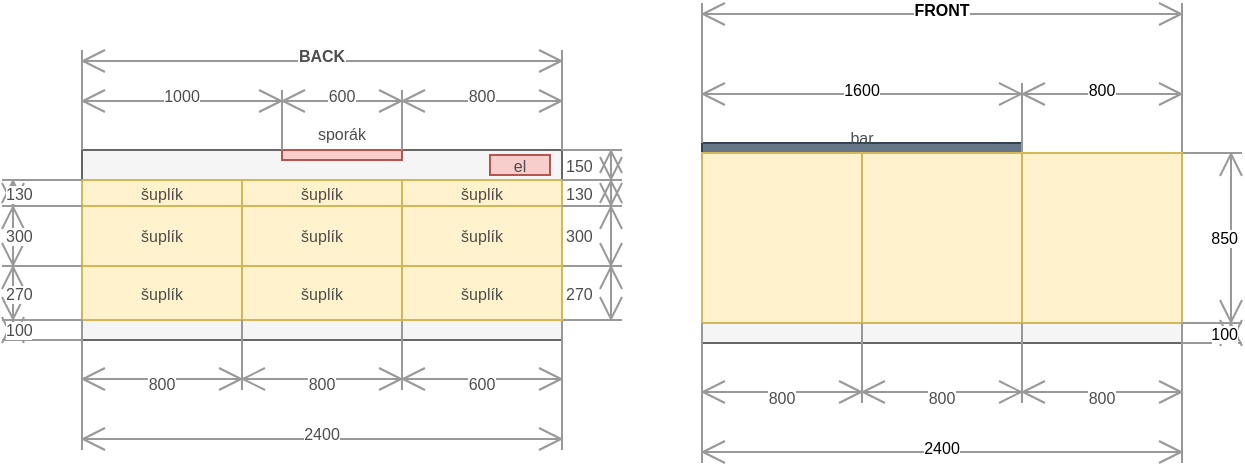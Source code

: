 <mxfile version="20.3.0" type="device"><diagram id="vtQquzI4iVmjjQQ1tL-T" name="Page-1"><mxGraphModel dx="1173" dy="703" grid="1" gridSize="10" guides="1" tooltips="1" connect="1" arrows="1" fold="1" page="1" pageScale="1" pageWidth="1600" pageHeight="900" math="0" shadow="0"><root><mxCell id="0"/><mxCell id="1" parent="0"/><mxCell id="UfCG0hDbtGBy1N9PSkQ7-67" value="" style="rounded=0;whiteSpace=wrap;html=1;strokeColor=#666666;fillColor=#f5f5f5;fontColor=#4D4D4D;fontSize=8;" vertex="1" parent="1"><mxGeometry x="330" y="160" width="240" height="95" as="geometry"/></mxCell><mxCell id="2urZ8mg2sL26XIAETGLD-23" value="300" style="shape=dimension;direction=north;whiteSpace=wrap;html=1;align=left;points=[];verticalAlign=middle;labelBackgroundColor=#ffffff;strokeColor=#999999;fontSize=8;fontColor=#4D4D4D;" parent="1" vertex="1"><mxGeometry x="570" y="188" width="30" height="30" as="geometry"/></mxCell><mxCell id="2urZ8mg2sL26XIAETGLD-25" value="150" style="shape=dimension;direction=north;whiteSpace=wrap;html=1;align=left;points=[];verticalAlign=middle;labelBackgroundColor=#ffffff;strokeColor=#999999;fontSize=8;fontColor=#4D4D4D;" parent="1" vertex="1"><mxGeometry x="570" y="160" width="30" height="15" as="geometry"/></mxCell><mxCell id="2urZ8mg2sL26XIAETGLD-26" value="BACK" style="shape=dimension;direction=west;whiteSpace=wrap;html=1;align=center;points=[];verticalAlign=top;spacingTop=-8;labelBackgroundColor=#ffffff;strokeColor=#999999;fontStyle=1;fontSize=8;fontColor=#4D4D4D;" parent="1" vertex="1"><mxGeometry x="330" y="110" width="240" height="20" as="geometry"/></mxCell><mxCell id="2urZ8mg2sL26XIAETGLD-27" value="" style="rounded=0;whiteSpace=wrap;html=1;strokeColor=#666666;fillColor=#f5f5f5;fontColor=#333333;fontSize=8;" parent="1" vertex="1"><mxGeometry x="640" y="161.5" width="240" height="95" as="geometry"/></mxCell><mxCell id="2urZ8mg2sL26XIAETGLD-32" value="" style="rounded=0;whiteSpace=wrap;html=1;strokeColor=#666666;fillColor=#f5f5f5;fontColor=#333333;fontSize=8;" parent="1" vertex="1"><mxGeometry x="640" y="246.5" width="240" height="10" as="geometry"/></mxCell><mxCell id="2urZ8mg2sL26XIAETGLD-38" value="2400" style="shape=dimension;direction=east;whiteSpace=wrap;html=1;align=center;points=[];verticalAlign=bottom;spacingTop=-8;labelBackgroundColor=#ffffff;strokeColor=#999999;fontSize=8;" parent="1" vertex="1"><mxGeometry x="640" y="256.5" width="240" height="60" as="geometry"/></mxCell><mxCell id="2urZ8mg2sL26XIAETGLD-44" value="850" style="shape=dimension;direction=north;whiteSpace=wrap;html=1;align=right;points=[];verticalAlign=middle;labelBackgroundColor=#ffffff;strokeColor=#999999;fontSize=8;" parent="1" vertex="1"><mxGeometry x="880" y="161.5" width="30" height="85" as="geometry"/></mxCell><mxCell id="2urZ8mg2sL26XIAETGLD-46" value="FRONT" style="shape=dimension;direction=west;whiteSpace=wrap;html=1;align=center;points=[];verticalAlign=top;spacingTop=-8;labelBackgroundColor=#ffffff;strokeColor=#999999;fontStyle=1;fontSize=8;" parent="1" vertex="1"><mxGeometry x="640" y="86.5" width="240" height="40" as="geometry"/></mxCell><mxCell id="2urZ8mg2sL26XIAETGLD-48" value="&lt;font color=&quot;#4d4d4d&quot; style=&quot;font-size: 8px;&quot;&gt;bar&lt;/font&gt;" style="rounded=0;whiteSpace=wrap;html=1;fillColor=#647687;strokeColor=#314354;verticalAlign=bottom;fontColor=#ffffff;fontSize=8;" parent="1" vertex="1"><mxGeometry x="640" y="156.5" width="160" height="5" as="geometry"/></mxCell><mxCell id="2urZ8mg2sL26XIAETGLD-54" value="800" style="shape=dimension;direction=west;whiteSpace=wrap;html=1;align=center;points=[];verticalAlign=top;spacingTop=-8;labelBackgroundColor=#ffffff;strokeColor=#999999;fontSize=8;" parent="1" vertex="1"><mxGeometry x="800" y="126.5" width="80" height="40" as="geometry"/></mxCell><mxCell id="UfCG0hDbtGBy1N9PSkQ7-15" value="270" style="shape=dimension;direction=north;whiteSpace=wrap;html=1;align=left;points=[];verticalAlign=middle;labelBackgroundColor=#ffffff;strokeColor=#999999;fontSize=8;fontColor=#4D4D4D;" vertex="1" parent="1"><mxGeometry x="570" y="218" width="30" height="27" as="geometry"/></mxCell><mxCell id="UfCG0hDbtGBy1N9PSkQ7-20" value="" style="rounded=0;whiteSpace=wrap;html=1;fillColor=#fff2cc;strokeColor=#d6b656;fontSize=8;" vertex="1" parent="1"><mxGeometry x="800" y="161.5" width="80" height="85" as="geometry"/></mxCell><mxCell id="UfCG0hDbtGBy1N9PSkQ7-21" value="" style="rounded=0;whiteSpace=wrap;html=1;fillColor=#fff2cc;strokeColor=#d6b656;fontSize=8;" vertex="1" parent="1"><mxGeometry x="720" y="161.5" width="80" height="85" as="geometry"/></mxCell><mxCell id="UfCG0hDbtGBy1N9PSkQ7-22" value="" style="rounded=0;whiteSpace=wrap;html=1;fillColor=#fff2cc;strokeColor=#d6b656;fontSize=8;" vertex="1" parent="1"><mxGeometry x="640" y="161.5" width="80" height="85" as="geometry"/></mxCell><mxCell id="UfCG0hDbtGBy1N9PSkQ7-23" value="100" style="shape=dimension;direction=north;whiteSpace=wrap;html=1;align=right;points=[];verticalAlign=middle;labelBackgroundColor=#ffffff;strokeColor=#999999;fontSize=8;" vertex="1" parent="1"><mxGeometry x="880" y="246.5" width="30" height="10" as="geometry"/></mxCell><mxCell id="UfCG0hDbtGBy1N9PSkQ7-25" value="1600" style="shape=dimension;direction=west;whiteSpace=wrap;html=1;align=center;points=[];verticalAlign=top;spacingTop=-8;labelBackgroundColor=#ffffff;strokeColor=#999999;fontSize=8;" vertex="1" parent="1"><mxGeometry x="640" y="126.5" width="160" height="30" as="geometry"/></mxCell><mxCell id="UfCG0hDbtGBy1N9PSkQ7-59" value="800" style="shape=dimension;whiteSpace=wrap;html=1;align=center;points=[];verticalAlign=bottom;spacingBottom=-5;labelBackgroundColor=#ffffff;strokeColor=#999999;fontColor=#4D4D4D;fontSize=8;" vertex="1" parent="1"><mxGeometry x="640" y="246.5" width="80" height="40" as="geometry"/></mxCell><mxCell id="UfCG0hDbtGBy1N9PSkQ7-60" value="800" style="shape=dimension;whiteSpace=wrap;html=1;align=center;points=[];verticalAlign=bottom;spacingBottom=-5;labelBackgroundColor=#ffffff;strokeColor=#999999;fontColor=#4D4D4D;fontSize=8;" vertex="1" parent="1"><mxGeometry x="720" y="246.5" width="80" height="40" as="geometry"/></mxCell><mxCell id="UfCG0hDbtGBy1N9PSkQ7-61" value="800" style="shape=dimension;whiteSpace=wrap;html=1;align=center;points=[];verticalAlign=bottom;spacingBottom=-5;labelBackgroundColor=#ffffff;strokeColor=#999999;fontColor=#4D4D4D;fontSize=8;" vertex="1" parent="1"><mxGeometry x="800" y="246.5" width="80" height="40" as="geometry"/></mxCell><mxCell id="UfCG0hDbtGBy1N9PSkQ7-63" value="šuplík" style="rounded=0;whiteSpace=wrap;html=1;fillColor=#fff2cc;strokeColor=#d6b656;fontColor=#4D4D4D;fontSize=8;" vertex="1" parent="1"><mxGeometry x="410" y="175" width="80" height="13" as="geometry"/></mxCell><mxCell id="UfCG0hDbtGBy1N9PSkQ7-64" value="šuplík" style="rounded=0;whiteSpace=wrap;html=1;fillColor=#fff2cc;strokeColor=#d6b656;fontColor=#4D4D4D;fontSize=8;" vertex="1" parent="1"><mxGeometry x="410" y="218" width="80" height="27" as="geometry"/></mxCell><mxCell id="UfCG0hDbtGBy1N9PSkQ7-65" value="šuplík" style="rounded=0;whiteSpace=wrap;html=1;fillColor=#fff2cc;strokeColor=#d6b656;fontColor=#4D4D4D;fontSize=8;" vertex="1" parent="1"><mxGeometry x="410" y="188" width="80" height="30" as="geometry"/></mxCell><mxCell id="UfCG0hDbtGBy1N9PSkQ7-66" value="sporák" style="rounded=0;whiteSpace=wrap;html=1;fillColor=#f8cecc;strokeColor=#b85450;verticalAlign=bottom;fontColor=#4D4D4D;fontSize=8;labelPosition=center;verticalLabelPosition=top;align=center;" vertex="1" parent="1"><mxGeometry x="430" y="160" width="60" height="5" as="geometry"/></mxCell><mxCell id="UfCG0hDbtGBy1N9PSkQ7-73" value="šuplík" style="rounded=0;whiteSpace=wrap;html=1;fillColor=#fff2cc;strokeColor=#d6b656;fontColor=#4D4D4D;fontSize=8;" vertex="1" parent="1"><mxGeometry x="330" y="175" width="80" height="13" as="geometry"/></mxCell><mxCell id="UfCG0hDbtGBy1N9PSkQ7-74" value="šuplík" style="rounded=0;whiteSpace=wrap;html=1;fillColor=#fff2cc;strokeColor=#d6b656;fontColor=#4D4D4D;fontSize=8;" vertex="1" parent="1"><mxGeometry x="330" y="218" width="80" height="27" as="geometry"/></mxCell><mxCell id="UfCG0hDbtGBy1N9PSkQ7-75" value="šuplík" style="rounded=0;whiteSpace=wrap;html=1;fillColor=#fff2cc;strokeColor=#d6b656;fontColor=#4D4D4D;fontSize=8;" vertex="1" parent="1"><mxGeometry x="330" y="188" width="80" height="30" as="geometry"/></mxCell><mxCell id="UfCG0hDbtGBy1N9PSkQ7-76" value="600" style="shape=dimension;direction=west;whiteSpace=wrap;html=1;align=center;points=[];verticalAlign=top;spacingTop=-8;labelBackgroundColor=#ffffff;strokeColor=#999999;fontSize=8;fontColor=#4D4D4D;" vertex="1" parent="1"><mxGeometry x="430" y="130" width="60" height="30" as="geometry"/></mxCell><mxCell id="UfCG0hDbtGBy1N9PSkQ7-77" value="1000" style="shape=dimension;direction=west;whiteSpace=wrap;html=1;align=center;points=[];verticalAlign=top;spacingTop=-8;labelBackgroundColor=#ffffff;strokeColor=#999999;fontSize=8;fontColor=#4D4D4D;" vertex="1" parent="1"><mxGeometry x="330" y="130" width="100" height="30" as="geometry"/></mxCell><mxCell id="UfCG0hDbtGBy1N9PSkQ7-78" value="&lt;font style=&quot;font-size: 8px;&quot;&gt;el&lt;/font&gt;" style="rounded=0;whiteSpace=wrap;html=1;fillColor=#f8cecc;strokeColor=#b85450;fontSize=8;fontColor=#4D4D4D;" vertex="1" parent="1"><mxGeometry x="534" y="162.5" width="30" height="10" as="geometry"/></mxCell><mxCell id="UfCG0hDbtGBy1N9PSkQ7-79" value="100" style="shape=dimension;direction=south;whiteSpace=wrap;html=1;align=left;points=[];verticalAlign=middle;labelBackgroundColor=#ffffff;strokeColor=#999999;fontColor=#4D4D4D;fontSize=8;" vertex="1" parent="1"><mxGeometry x="290" y="245" width="40" height="10" as="geometry"/></mxCell><mxCell id="UfCG0hDbtGBy1N9PSkQ7-80" value="300" style="shape=dimension;direction=south;whiteSpace=wrap;html=1;align=left;points=[];verticalAlign=middle;labelBackgroundColor=#ffffff;strokeColor=#999999;fontColor=#4D4D4D;fontSize=8;" vertex="1" parent="1"><mxGeometry x="290" y="188" width="40" height="30" as="geometry"/></mxCell><mxCell id="UfCG0hDbtGBy1N9PSkQ7-81" value="270" style="shape=dimension;direction=south;whiteSpace=wrap;html=1;align=left;points=[];verticalAlign=middle;labelBackgroundColor=#ffffff;strokeColor=#999999;fontColor=#4D4D4D;fontSize=8;" vertex="1" parent="1"><mxGeometry x="290" y="218" width="40" height="27" as="geometry"/></mxCell><mxCell id="UfCG0hDbtGBy1N9PSkQ7-82" value="130" style="shape=dimension;direction=south;whiteSpace=wrap;html=1;align=left;points=[];verticalAlign=middle;labelBackgroundColor=#ffffff;strokeColor=#999999;fontColor=#4D4D4D;fontSize=8;" vertex="1" parent="1"><mxGeometry x="290" y="175" width="40" height="13" as="geometry"/></mxCell><mxCell id="UfCG0hDbtGBy1N9PSkQ7-83" value="2400" style="shape=dimension;direction=east;whiteSpace=wrap;html=1;align=center;points=[];verticalAlign=bottom;spacingTop=-8;labelBackgroundColor=#ffffff;strokeColor=#999999;fontSize=8;fontColor=#4D4D4D;" vertex="1" parent="1"><mxGeometry x="330" y="245" width="240" height="65" as="geometry"/></mxCell><mxCell id="UfCG0hDbtGBy1N9PSkQ7-84" value="800" style="shape=dimension;whiteSpace=wrap;html=1;align=center;points=[];verticalAlign=bottom;spacingBottom=-5;labelBackgroundColor=#ffffff;strokeColor=#999999;fontColor=#4D4D4D;fontSize=8;" vertex="1" parent="1"><mxGeometry x="330" y="245" width="80" height="35" as="geometry"/></mxCell><mxCell id="UfCG0hDbtGBy1N9PSkQ7-85" value="800" style="shape=dimension;whiteSpace=wrap;html=1;align=center;points=[];verticalAlign=bottom;spacingBottom=-5;labelBackgroundColor=#ffffff;strokeColor=#999999;fontColor=#4D4D4D;fontSize=8;" vertex="1" parent="1"><mxGeometry x="410" y="245" width="80" height="35" as="geometry"/></mxCell><mxCell id="UfCG0hDbtGBy1N9PSkQ7-86" value="600" style="shape=dimension;whiteSpace=wrap;html=1;align=center;points=[];verticalAlign=bottom;spacingBottom=-5;labelBackgroundColor=#ffffff;strokeColor=#999999;fontColor=#4D4D4D;fontSize=8;" vertex="1" parent="1"><mxGeometry x="490" y="245" width="80" height="35" as="geometry"/></mxCell><mxCell id="UfCG0hDbtGBy1N9PSkQ7-88" value="šuplík" style="rounded=0;whiteSpace=wrap;html=1;fillColor=#fff2cc;strokeColor=#d6b656;fontColor=#4D4D4D;fontSize=8;" vertex="1" parent="1"><mxGeometry x="490" y="188" width="80" height="30" as="geometry"/></mxCell><mxCell id="UfCG0hDbtGBy1N9PSkQ7-89" value="800" style="shape=dimension;direction=west;whiteSpace=wrap;html=1;align=center;points=[];verticalAlign=top;spacingTop=-8;labelBackgroundColor=#ffffff;strokeColor=#999999;fontSize=8;fontColor=#4D4D4D;" vertex="1" parent="1"><mxGeometry x="490" y="130" width="80" height="30" as="geometry"/></mxCell><mxCell id="UfCG0hDbtGBy1N9PSkQ7-95" value="šuplík" style="rounded=0;whiteSpace=wrap;html=1;fillColor=#fff2cc;strokeColor=#d6b656;fontColor=#4D4D4D;fontSize=8;" vertex="1" parent="1"><mxGeometry x="490" y="175" width="80" height="13" as="geometry"/></mxCell><mxCell id="UfCG0hDbtGBy1N9PSkQ7-96" value="šuplík" style="rounded=0;whiteSpace=wrap;html=1;fillColor=#fff2cc;strokeColor=#d6b656;fontColor=#4D4D4D;fontSize=8;" vertex="1" parent="1"><mxGeometry x="490" y="218" width="80" height="27" as="geometry"/></mxCell><mxCell id="UfCG0hDbtGBy1N9PSkQ7-97" value="130" style="shape=dimension;direction=north;whiteSpace=wrap;html=1;align=left;points=[];verticalAlign=middle;labelBackgroundColor=#ffffff;strokeColor=#999999;fontSize=8;fontColor=#4D4D4D;" vertex="1" parent="1"><mxGeometry x="570" y="175" width="30" height="13" as="geometry"/></mxCell></root></mxGraphModel></diagram></mxfile>